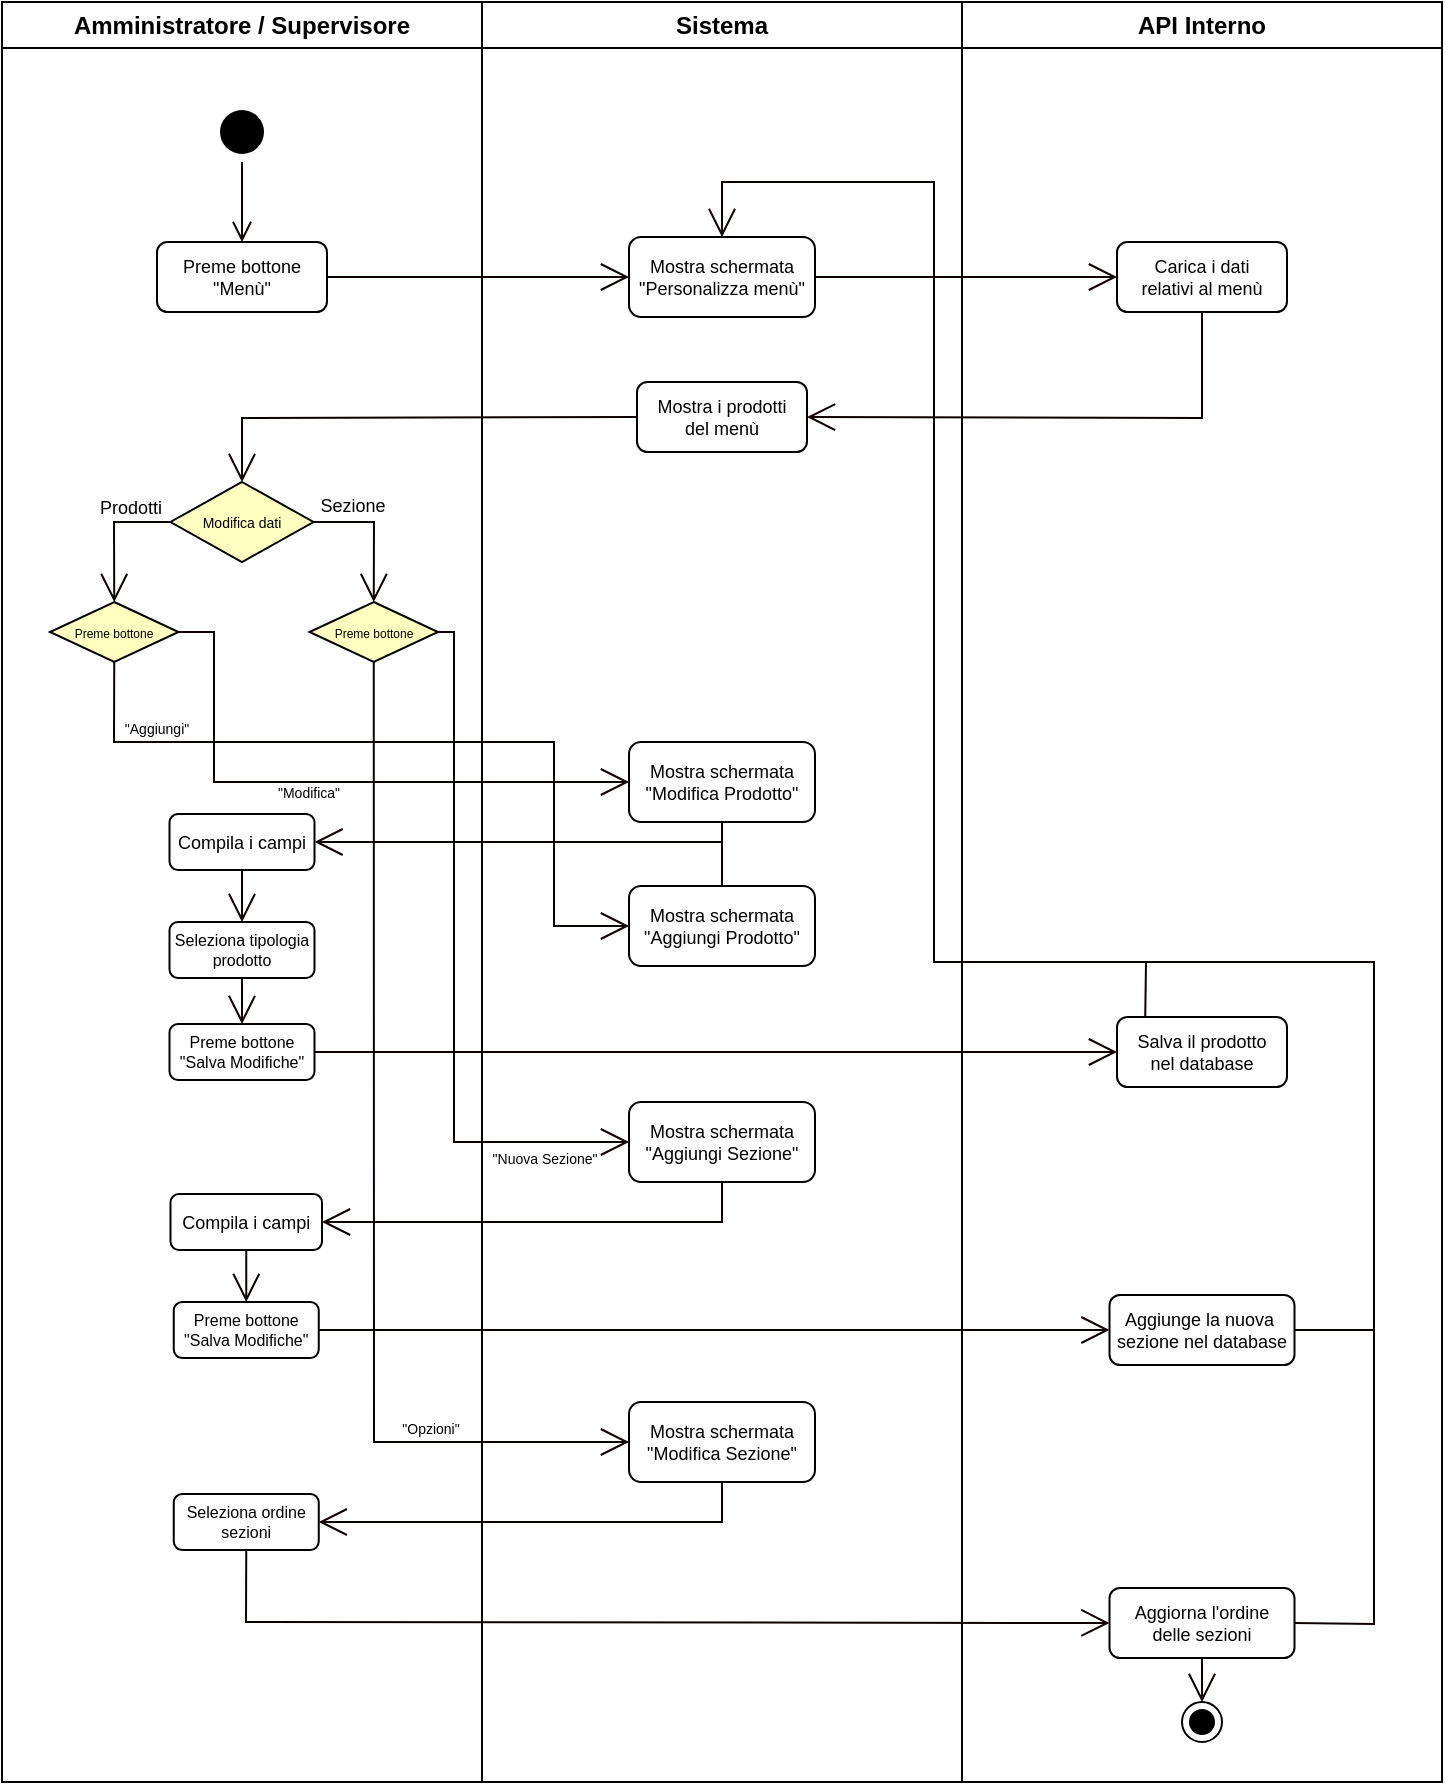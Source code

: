 <mxfile version="20.7.4" type="github">
  <diagram name="Page-1" id="e7e014a7-5840-1c2e-5031-d8a46d1fe8dd">
    <mxGraphModel dx="1912" dy="1061" grid="1" gridSize="10" guides="1" tooltips="1" connect="1" arrows="1" fold="1" page="1" pageScale="1" pageWidth="827" pageHeight="1169" background="none" math="0" shadow="0">
      <root>
        <mxCell id="0" />
        <mxCell id="1" parent="0" />
        <mxCell id="6qpoJkRBcuYPGIH2fanp-130" value="Amministratore / Supervisore" style="swimlane;whiteSpace=wrap;startSize=23;" vertex="1" parent="1">
          <mxGeometry x="54" y="140" width="240" height="890" as="geometry" />
        </mxCell>
        <mxCell id="6qpoJkRBcuYPGIH2fanp-131" value="" style="ellipse;html=1;shape=startState;fillColor=#000000;strokeColor=none;" vertex="1" parent="6qpoJkRBcuYPGIH2fanp-130">
          <mxGeometry x="105" y="50" width="30" height="30" as="geometry" />
        </mxCell>
        <mxCell id="6qpoJkRBcuYPGIH2fanp-132" value="" style="edgeStyle=orthogonalEdgeStyle;html=1;verticalAlign=bottom;endArrow=open;endSize=8;strokeColor=#0c0000;rounded=0;entryX=0.5;entryY=0;entryDx=0;entryDy=0;" edge="1" parent="6qpoJkRBcuYPGIH2fanp-130" source="6qpoJkRBcuYPGIH2fanp-131" target="6qpoJkRBcuYPGIH2fanp-133">
          <mxGeometry relative="1" as="geometry">
            <mxPoint x="120" y="120" as="targetPoint" />
          </mxGeometry>
        </mxCell>
        <mxCell id="6qpoJkRBcuYPGIH2fanp-133" value="Preme bottone &#xa;&quot;Menù&quot;" style="strokeColor=#000000;fontSize=9;rounded=1;" vertex="1" parent="6qpoJkRBcuYPGIH2fanp-130">
          <mxGeometry x="77.5" y="120" width="85" height="35" as="geometry" />
        </mxCell>
        <mxCell id="6qpoJkRBcuYPGIH2fanp-134" value="&lt;p style=&quot;line-height: 120%;&quot;&gt;&lt;span style=&quot;font-size: 7px;&quot;&gt;Modifica dati&lt;/span&gt;&lt;/p&gt;" style="rhombus;whiteSpace=wrap;html=1;fillColor=#ffffc0;strokeColor=#000000;" vertex="1" parent="6qpoJkRBcuYPGIH2fanp-130">
          <mxGeometry x="84.25" y="240" width="71.5" height="40" as="geometry" />
        </mxCell>
        <mxCell id="6qpoJkRBcuYPGIH2fanp-135" value="" style="endArrow=open;endFill=1;endSize=12;html=1;rounded=0;strokeColor=#0c0000;fontSize=9;exitX=0;exitY=0.5;exitDx=0;exitDy=0;entryX=0.5;entryY=0;entryDx=0;entryDy=0;" edge="1" parent="6qpoJkRBcuYPGIH2fanp-130" source="6qpoJkRBcuYPGIH2fanp-134" target="6qpoJkRBcuYPGIH2fanp-137">
          <mxGeometry width="160" relative="1" as="geometry">
            <mxPoint x="76" y="260" as="sourcePoint" />
            <mxPoint x="56" y="300" as="targetPoint" />
            <Array as="points">
              <mxPoint x="56" y="260" />
            </Array>
          </mxGeometry>
        </mxCell>
        <mxCell id="6qpoJkRBcuYPGIH2fanp-136" value="Prodotti" style="edgeLabel;html=1;align=center;verticalAlign=middle;resizable=0;points=[];fontSize=9;labelBackgroundColor=none;" vertex="1" connectable="0" parent="6qpoJkRBcuYPGIH2fanp-135">
          <mxGeometry x="-0.248" y="-1" relative="1" as="geometry">
            <mxPoint x="5" y="-6" as="offset" />
          </mxGeometry>
        </mxCell>
        <mxCell id="6qpoJkRBcuYPGIH2fanp-137" value="&lt;p style=&quot;line-height: 120%;&quot;&gt;&lt;font style=&quot;font-size: 6px;&quot;&gt;Preme bottone&lt;/font&gt;&lt;/p&gt;" style="rhombus;whiteSpace=wrap;html=1;fillColor=#ffffc0;strokeColor=#000000;" vertex="1" parent="6qpoJkRBcuYPGIH2fanp-130">
          <mxGeometry x="24" y="300" width="64.25" height="30" as="geometry" />
        </mxCell>
        <mxCell id="6qpoJkRBcuYPGIH2fanp-138" value="&lt;p style=&quot;line-height: 120%;&quot;&gt;&lt;font style=&quot;font-size: 6px;&quot;&gt;Preme bottone&lt;/font&gt;&lt;/p&gt;" style="rhombus;whiteSpace=wrap;html=1;fillColor=#ffffc0;strokeColor=#000000;" vertex="1" parent="6qpoJkRBcuYPGIH2fanp-130">
          <mxGeometry x="153.75" y="300" width="64.25" height="30" as="geometry" />
        </mxCell>
        <mxCell id="6qpoJkRBcuYPGIH2fanp-139" value="" style="endArrow=open;endFill=1;endSize=12;html=1;rounded=0;strokeColor=#0c0000;exitX=1;exitY=0.5;exitDx=0;exitDy=0;entryX=0.5;entryY=0;entryDx=0;entryDy=0;" edge="1" parent="6qpoJkRBcuYPGIH2fanp-130" source="6qpoJkRBcuYPGIH2fanp-134" target="6qpoJkRBcuYPGIH2fanp-138">
          <mxGeometry width="160" relative="1" as="geometry">
            <mxPoint x="176" y="260" as="sourcePoint" />
            <mxPoint x="186" y="300" as="targetPoint" />
            <Array as="points">
              <mxPoint x="186" y="260" />
            </Array>
          </mxGeometry>
        </mxCell>
        <mxCell id="6qpoJkRBcuYPGIH2fanp-140" value="&lt;font style=&quot;font-size: 9px;&quot;&gt;Sezione&lt;/font&gt;" style="edgeLabel;html=1;align=center;verticalAlign=middle;resizable=0;points=[];labelBackgroundColor=none;" vertex="1" connectable="0" parent="6qpoJkRBcuYPGIH2fanp-139">
          <mxGeometry x="-0.261" y="-1" relative="1" as="geometry">
            <mxPoint x="-7" y="-10" as="offset" />
          </mxGeometry>
        </mxCell>
        <mxCell id="6qpoJkRBcuYPGIH2fanp-141" value="Compila i campi" style="strokeColor=#000000;fontSize=9;rounded=1;" vertex="1" parent="6qpoJkRBcuYPGIH2fanp-130">
          <mxGeometry x="83.75" y="406" width="72.5" height="28" as="geometry" />
        </mxCell>
        <mxCell id="6qpoJkRBcuYPGIH2fanp-142" value="Seleziona tipologia&#xa;prodotto" style="strokeColor=#000000;fontSize=8;rounded=1;" vertex="1" parent="6qpoJkRBcuYPGIH2fanp-130">
          <mxGeometry x="83.75" y="460" width="72.5" height="28" as="geometry" />
        </mxCell>
        <mxCell id="6qpoJkRBcuYPGIH2fanp-143" value="" style="endArrow=open;endFill=1;endSize=12;html=1;rounded=0;strokeColor=#0c0000;fontSize=7;exitX=0.5;exitY=1;exitDx=0;exitDy=0;entryX=0.5;entryY=0;entryDx=0;entryDy=0;" edge="1" parent="6qpoJkRBcuYPGIH2fanp-130" source="6qpoJkRBcuYPGIH2fanp-141" target="6qpoJkRBcuYPGIH2fanp-142">
          <mxGeometry width="160" relative="1" as="geometry">
            <mxPoint x="119.71" y="460" as="sourcePoint" />
            <mxPoint x="120" y="450" as="targetPoint" />
          </mxGeometry>
        </mxCell>
        <mxCell id="6qpoJkRBcuYPGIH2fanp-144" value="Preme bottone&#xa;&quot;Salva Modifiche&quot;" style="strokeColor=#000000;fontSize=8;rounded=1;" vertex="1" parent="6qpoJkRBcuYPGIH2fanp-130">
          <mxGeometry x="83.75" y="511" width="72.5" height="28" as="geometry" />
        </mxCell>
        <mxCell id="6qpoJkRBcuYPGIH2fanp-145" value="" style="endArrow=open;endFill=1;endSize=12;html=1;rounded=0;strokeColor=#0c0000;fontSize=7;exitX=0.5;exitY=1;exitDx=0;exitDy=0;entryX=0.5;entryY=0;entryDx=0;entryDy=0;" edge="1" parent="6qpoJkRBcuYPGIH2fanp-130" source="6qpoJkRBcuYPGIH2fanp-142" target="6qpoJkRBcuYPGIH2fanp-144">
          <mxGeometry width="160" relative="1" as="geometry">
            <mxPoint x="119.71" y="500" as="sourcePoint" />
            <mxPoint x="120" y="500" as="targetPoint" />
          </mxGeometry>
        </mxCell>
        <mxCell id="6qpoJkRBcuYPGIH2fanp-146" value="Compila i campi" style="strokeColor=#000000;fontSize=9;rounded=1;" vertex="1" parent="6qpoJkRBcuYPGIH2fanp-130">
          <mxGeometry x="84.25" y="596" width="75.75" height="28" as="geometry" />
        </mxCell>
        <mxCell id="6qpoJkRBcuYPGIH2fanp-147" value="Preme bottone&#xa;&quot;Salva Modifiche&quot;" style="strokeColor=#000000;fontSize=8;rounded=1;" vertex="1" parent="6qpoJkRBcuYPGIH2fanp-130">
          <mxGeometry x="85.88" y="650" width="72.5" height="28" as="geometry" />
        </mxCell>
        <mxCell id="6qpoJkRBcuYPGIH2fanp-148" value="" style="endArrow=open;endFill=1;endSize=12;html=1;rounded=0;strokeColor=#0c0000;fontSize=7;exitX=0.5;exitY=1;exitDx=0;exitDy=0;entryX=0.5;entryY=0;entryDx=0;entryDy=0;" edge="1" parent="6qpoJkRBcuYPGIH2fanp-130" source="6qpoJkRBcuYPGIH2fanp-146" target="6qpoJkRBcuYPGIH2fanp-147">
          <mxGeometry x="1" y="-109" width="160" relative="1" as="geometry">
            <mxPoint x="119.71" y="634" as="sourcePoint" />
            <mxPoint x="119.71" y="678" as="targetPoint" />
            <mxPoint x="105" y="109" as="offset" />
          </mxGeometry>
        </mxCell>
        <mxCell id="6qpoJkRBcuYPGIH2fanp-149" value="Seleziona ordine&#xa;sezioni" style="strokeColor=#000000;fontSize=8;rounded=1;" vertex="1" parent="6qpoJkRBcuYPGIH2fanp-130">
          <mxGeometry x="85.88" y="746" width="72.5" height="28" as="geometry" />
        </mxCell>
        <mxCell id="6qpoJkRBcuYPGIH2fanp-150" value="Sistema" style="swimlane;whiteSpace=wrap" vertex="1" parent="1">
          <mxGeometry x="294" y="140" width="240" height="890" as="geometry" />
        </mxCell>
        <mxCell id="6qpoJkRBcuYPGIH2fanp-151" value="Mostra schermata&#xa;&quot;Personalizza menù&quot;" style="strokeColor=#000000;fontSize=9;rounded=1;" vertex="1" parent="6qpoJkRBcuYPGIH2fanp-150">
          <mxGeometry x="73.5" y="117.5" width="93" height="40" as="geometry" />
        </mxCell>
        <mxCell id="6qpoJkRBcuYPGIH2fanp-152" value="Mostra i prodotti&#xa;del menù" style="strokeColor=#000000;fontSize=9;rounded=1;" vertex="1" parent="6qpoJkRBcuYPGIH2fanp-150">
          <mxGeometry x="77.5" y="190" width="85" height="35" as="geometry" />
        </mxCell>
        <mxCell id="6qpoJkRBcuYPGIH2fanp-153" value="Mostra schermata&#xa;&quot;Aggiungi Prodotto&quot;" style="strokeColor=#000000;fontSize=9;rounded=1;" vertex="1" parent="6qpoJkRBcuYPGIH2fanp-150">
          <mxGeometry x="73.5" y="442" width="93" height="40" as="geometry" />
        </mxCell>
        <mxCell id="6qpoJkRBcuYPGIH2fanp-154" value="Mostra schermata&#xa;&quot;Modifica Prodotto&quot;" style="strokeColor=#000000;fontSize=9;rounded=1;" vertex="1" parent="6qpoJkRBcuYPGIH2fanp-150">
          <mxGeometry x="73.5" y="370" width="93" height="40" as="geometry" />
        </mxCell>
        <mxCell id="6qpoJkRBcuYPGIH2fanp-155" value="Mostra schermata&#xa;&quot;Aggiungi Sezione&quot;" style="strokeColor=#000000;fontSize=9;rounded=1;" vertex="1" parent="6qpoJkRBcuYPGIH2fanp-150">
          <mxGeometry x="73.5" y="550" width="93" height="40" as="geometry" />
        </mxCell>
        <mxCell id="6qpoJkRBcuYPGIH2fanp-156" value="" style="endArrow=open;endFill=1;endSize=12;html=1;rounded=0;strokeColor=#0c0000;fontSize=7;exitX=0.5;exitY=1;exitDx=0;exitDy=0;entryX=1;entryY=0.5;entryDx=0;entryDy=0;" edge="1" parent="6qpoJkRBcuYPGIH2fanp-150" target="6qpoJkRBcuYPGIH2fanp-146">
          <mxGeometry width="160" relative="1" as="geometry">
            <mxPoint x="120" y="590" as="sourcePoint" />
            <mxPoint x="-74" y="610" as="targetPoint" />
            <Array as="points">
              <mxPoint x="120" y="610" />
            </Array>
          </mxGeometry>
        </mxCell>
        <mxCell id="6qpoJkRBcuYPGIH2fanp-157" value="Mostra schermata&#xa;&quot;Modifica Sezione&quot;" style="strokeColor=#000000;fontSize=9;rounded=1;" vertex="1" parent="6qpoJkRBcuYPGIH2fanp-150">
          <mxGeometry x="73.5" y="700" width="93" height="40" as="geometry" />
        </mxCell>
        <mxCell id="6qpoJkRBcuYPGIH2fanp-158" value="API Interno" style="swimlane;whiteSpace=wrap" vertex="1" parent="1">
          <mxGeometry x="534" y="140" width="240" height="890" as="geometry" />
        </mxCell>
        <mxCell id="6qpoJkRBcuYPGIH2fanp-159" value="Carica i dati&#xa;relativi al menù" style="strokeColor=#000000;fontSize=9;rounded=1;" vertex="1" parent="6qpoJkRBcuYPGIH2fanp-158">
          <mxGeometry x="77.5" y="120" width="85" height="35" as="geometry" />
        </mxCell>
        <mxCell id="6qpoJkRBcuYPGIH2fanp-160" value="Salva il prodotto &#xa;nel database" style="strokeColor=#000000;fontSize=9;rounded=1;" vertex="1" parent="6qpoJkRBcuYPGIH2fanp-158">
          <mxGeometry x="77.5" y="507.5" width="85" height="35" as="geometry" />
        </mxCell>
        <mxCell id="6qpoJkRBcuYPGIH2fanp-161" value="Aggiunge la nuova &#xa;sezione nel database" style="strokeColor=#000000;fontSize=9;rounded=1;" vertex="1" parent="6qpoJkRBcuYPGIH2fanp-158">
          <mxGeometry x="73.75" y="646.5" width="92.5" height="35" as="geometry" />
        </mxCell>
        <mxCell id="6qpoJkRBcuYPGIH2fanp-162" value="" style="endArrow=none;html=1;rounded=0;strokeColor=#0c0000;fontSize=7;exitX=1;exitY=0.5;exitDx=0;exitDy=0;" edge="1" parent="6qpoJkRBcuYPGIH2fanp-158" source="6qpoJkRBcuYPGIH2fanp-161">
          <mxGeometry width="50" height="50" relative="1" as="geometry">
            <mxPoint x="176" y="670" as="sourcePoint" />
            <mxPoint x="86" y="480" as="targetPoint" />
            <Array as="points">
              <mxPoint x="206" y="664" />
              <mxPoint x="206" y="480" />
            </Array>
          </mxGeometry>
        </mxCell>
        <mxCell id="6qpoJkRBcuYPGIH2fanp-163" value="Aggiorna l&#39;ordine&#xa;delle sezioni" style="strokeColor=#000000;fontSize=9;rounded=1;" vertex="1" parent="6qpoJkRBcuYPGIH2fanp-158">
          <mxGeometry x="73.75" y="793" width="92.5" height="35" as="geometry" />
        </mxCell>
        <mxCell id="6qpoJkRBcuYPGIH2fanp-164" value="" style="endArrow=none;html=1;rounded=0;strokeColor=#0c0000;fontSize=7;exitX=1;exitY=0.5;exitDx=0;exitDy=0;" edge="1" parent="6qpoJkRBcuYPGIH2fanp-158" source="6qpoJkRBcuYPGIH2fanp-163">
          <mxGeometry width="50" height="50" relative="1" as="geometry">
            <mxPoint x="176" y="793" as="sourcePoint" />
            <mxPoint x="206" y="660" as="targetPoint" />
            <Array as="points">
              <mxPoint x="206" y="811" />
            </Array>
          </mxGeometry>
        </mxCell>
        <mxCell id="6qpoJkRBcuYPGIH2fanp-165" value="" style="ellipse;html=1;shape=endState;fillColor=#000000;strokeColor=default;rounded=1;labelBackgroundColor=none;fontSize=7;" vertex="1" parent="6qpoJkRBcuYPGIH2fanp-158">
          <mxGeometry x="110" y="850" width="20" height="20" as="geometry" />
        </mxCell>
        <mxCell id="6qpoJkRBcuYPGIH2fanp-166" value="" style="endArrow=open;endFill=1;endSize=12;html=1;rounded=0;strokeColor=#0c0000;fontSize=7;exitX=0.5;exitY=1;exitDx=0;exitDy=0;entryX=0.5;entryY=0;entryDx=0;entryDy=0;" edge="1" parent="6qpoJkRBcuYPGIH2fanp-158" source="6qpoJkRBcuYPGIH2fanp-163" target="6qpoJkRBcuYPGIH2fanp-165">
          <mxGeometry width="160" relative="1" as="geometry">
            <mxPoint x="-184" y="910" as="sourcePoint" />
            <mxPoint x="-24" y="910" as="targetPoint" />
          </mxGeometry>
        </mxCell>
        <mxCell id="6qpoJkRBcuYPGIH2fanp-167" value="" style="endArrow=open;endFill=1;endSize=12;html=1;rounded=0;strokeColor=#0c0000;exitX=1;exitY=0.5;exitDx=0;exitDy=0;entryX=0;entryY=0.5;entryDx=0;entryDy=0;" edge="1" parent="1" source="6qpoJkRBcuYPGIH2fanp-133" target="6qpoJkRBcuYPGIH2fanp-151">
          <mxGeometry width="160" relative="1" as="geometry">
            <mxPoint x="260" y="277.16" as="sourcePoint" />
            <mxPoint x="350" y="280" as="targetPoint" />
          </mxGeometry>
        </mxCell>
        <mxCell id="6qpoJkRBcuYPGIH2fanp-168" value="" style="endArrow=open;endFill=1;endSize=12;html=1;rounded=0;strokeColor=#0c0000;exitX=1;exitY=0.5;exitDx=0;exitDy=0;entryX=0;entryY=0.5;entryDx=0;entryDy=0;" edge="1" parent="1" source="6qpoJkRBcuYPGIH2fanp-151" target="6qpoJkRBcuYPGIH2fanp-159">
          <mxGeometry width="160" relative="1" as="geometry">
            <mxPoint x="480" y="277.16" as="sourcePoint" />
            <mxPoint x="590" y="277.16" as="targetPoint" />
          </mxGeometry>
        </mxCell>
        <mxCell id="6qpoJkRBcuYPGIH2fanp-169" value="" style="endArrow=open;endFill=1;endSize=12;html=1;rounded=0;strokeColor=#0c0000;exitX=0.5;exitY=1;exitDx=0;exitDy=0;entryX=1;entryY=0.5;entryDx=0;entryDy=0;" edge="1" parent="1" source="6qpoJkRBcuYPGIH2fanp-159" target="6qpoJkRBcuYPGIH2fanp-152">
          <mxGeometry width="160" relative="1" as="geometry">
            <mxPoint x="611.5" y="390" as="sourcePoint" />
            <mxPoint x="580" y="370" as="targetPoint" />
            <Array as="points">
              <mxPoint x="654" y="348" />
            </Array>
          </mxGeometry>
        </mxCell>
        <mxCell id="6qpoJkRBcuYPGIH2fanp-170" value="" style="endArrow=open;endFill=1;endSize=12;html=1;rounded=0;strokeColor=#0c0000;exitX=0;exitY=0.5;exitDx=0;exitDy=0;entryX=0.5;entryY=0;entryDx=0;entryDy=0;" edge="1" parent="1" source="6qpoJkRBcuYPGIH2fanp-152" target="6qpoJkRBcuYPGIH2fanp-134">
          <mxGeometry width="160" relative="1" as="geometry">
            <mxPoint x="340" y="350" as="sourcePoint" />
            <mxPoint x="174" y="370" as="targetPoint" />
            <Array as="points">
              <mxPoint x="174" y="348" />
            </Array>
          </mxGeometry>
        </mxCell>
        <mxCell id="6qpoJkRBcuYPGIH2fanp-171" value="" style="endArrow=open;endFill=1;endSize=12;html=1;rounded=0;strokeColor=#0c0000;fontSize=6;exitX=1;exitY=0.5;exitDx=0;exitDy=0;entryX=0;entryY=0.5;entryDx=0;entryDy=0;" edge="1" parent="1" target="6qpoJkRBcuYPGIH2fanp-154">
          <mxGeometry width="160" relative="1" as="geometry">
            <mxPoint x="142.25" y="455" as="sourcePoint" />
            <mxPoint x="367.5" y="527" as="targetPoint" />
            <Array as="points">
              <mxPoint x="160" y="455" />
              <mxPoint x="160" y="530" />
            </Array>
          </mxGeometry>
        </mxCell>
        <mxCell id="6qpoJkRBcuYPGIH2fanp-172" value="&lt;font style=&quot;font-size: 7px;&quot;&gt;&quot;Modifica&quot;&lt;/font&gt;" style="edgeLabel;html=1;align=center;verticalAlign=middle;resizable=0;points=[];fontSize=6;labelBackgroundColor=none;" vertex="1" connectable="0" parent="6qpoJkRBcuYPGIH2fanp-171">
          <mxGeometry x="-0.017" relative="1" as="geometry">
            <mxPoint x="-8" y="6" as="offset" />
          </mxGeometry>
        </mxCell>
        <mxCell id="6qpoJkRBcuYPGIH2fanp-173" value="" style="endArrow=open;endFill=1;endSize=12;html=1;rounded=0;strokeColor=#0c0000;fontSize=6;exitX=0.5;exitY=1;exitDx=0;exitDy=0;entryX=0;entryY=0.5;entryDx=0;entryDy=0;" edge="1" parent="1" source="6qpoJkRBcuYPGIH2fanp-137" target="6qpoJkRBcuYPGIH2fanp-153">
          <mxGeometry width="160" relative="1" as="geometry">
            <mxPoint x="110" y="490" as="sourcePoint" />
            <mxPoint x="360" y="590" as="targetPoint" />
            <Array as="points">
              <mxPoint x="110" y="510" />
              <mxPoint x="330" y="510" />
              <mxPoint x="330" y="602" />
            </Array>
          </mxGeometry>
        </mxCell>
        <mxCell id="6qpoJkRBcuYPGIH2fanp-174" value="&lt;font style=&quot;font-size: 7px;&quot;&gt;&quot;Aggiungi&quot;&lt;/font&gt;" style="edgeLabel;html=1;align=center;verticalAlign=middle;resizable=0;points=[];fontSize=6;labelBackgroundColor=none;" vertex="1" connectable="0" parent="6qpoJkRBcuYPGIH2fanp-173">
          <mxGeometry x="-0.507" y="2" relative="1" as="geometry">
            <mxPoint x="-35" y="-4" as="offset" />
          </mxGeometry>
        </mxCell>
        <mxCell id="6qpoJkRBcuYPGIH2fanp-175" value="" style="endArrow=open;endFill=1;endSize=12;html=1;rounded=0;strokeColor=#0c0000;fontSize=7;entryX=1;entryY=0.5;entryDx=0;entryDy=0;exitX=0.5;exitY=0;exitDx=0;exitDy=0;" edge="1" parent="1" source="6qpoJkRBcuYPGIH2fanp-153" target="6qpoJkRBcuYPGIH2fanp-141">
          <mxGeometry width="160" relative="1" as="geometry">
            <mxPoint x="414" y="540" as="sourcePoint" />
            <mxPoint x="220.5" y="560" as="targetPoint" />
            <Array as="points">
              <mxPoint x="414" y="560" />
            </Array>
          </mxGeometry>
        </mxCell>
        <mxCell id="6qpoJkRBcuYPGIH2fanp-176" value="" style="endArrow=open;endFill=1;endSize=12;html=1;rounded=0;strokeColor=#0c0000;fontSize=8;exitX=1;exitY=0.5;exitDx=0;exitDy=0;entryX=0;entryY=0.5;entryDx=0;entryDy=0;" edge="1" parent="1" source="6qpoJkRBcuYPGIH2fanp-144" target="6qpoJkRBcuYPGIH2fanp-160">
          <mxGeometry width="160" relative="1" as="geometry">
            <mxPoint x="230" y="670" as="sourcePoint" />
            <mxPoint x="600" y="665" as="targetPoint" />
          </mxGeometry>
        </mxCell>
        <mxCell id="6qpoJkRBcuYPGIH2fanp-177" value="" style="endArrow=open;endFill=1;endSize=12;html=1;rounded=0;strokeColor=#0c0000;fontSize=8;exitX=0.166;exitY=0.01;exitDx=0;exitDy=0;exitPerimeter=0;entryX=0.5;entryY=0;entryDx=0;entryDy=0;" edge="1" parent="1" source="6qpoJkRBcuYPGIH2fanp-160" target="6qpoJkRBcuYPGIH2fanp-151">
          <mxGeometry width="160" relative="1" as="geometry">
            <mxPoint x="611.5" y="595" as="sourcePoint" />
            <mxPoint x="420" y="230" as="targetPoint" />
            <Array as="points">
              <mxPoint x="626" y="620" />
              <mxPoint x="520" y="620" />
              <mxPoint x="520" y="230" />
              <mxPoint x="414" y="230" />
            </Array>
          </mxGeometry>
        </mxCell>
        <mxCell id="6qpoJkRBcuYPGIH2fanp-178" value="" style="endArrow=none;html=1;rounded=0;strokeColor=#0c0000;fontSize=7;entryX=0.5;entryY=1;entryDx=0;entryDy=0;" edge="1" parent="1" target="6qpoJkRBcuYPGIH2fanp-154">
          <mxGeometry width="50" height="50" relative="1" as="geometry">
            <mxPoint x="414" y="560" as="sourcePoint" />
            <mxPoint x="460" y="590" as="targetPoint" />
          </mxGeometry>
        </mxCell>
        <mxCell id="6qpoJkRBcuYPGIH2fanp-179" value="" style="endArrow=open;endFill=1;endSize=12;html=1;rounded=0;strokeColor=#0c0000;fontSize=6;exitX=1;exitY=0.5;exitDx=0;exitDy=0;entryX=0;entryY=0.5;entryDx=0;entryDy=0;" edge="1" parent="1" source="6qpoJkRBcuYPGIH2fanp-138" target="6qpoJkRBcuYPGIH2fanp-155">
          <mxGeometry x="-0.5" width="160" relative="1" as="geometry">
            <mxPoint x="280" y="450" as="sourcePoint" />
            <mxPoint x="360" y="740" as="targetPoint" />
            <Array as="points">
              <mxPoint x="280" y="455" />
              <mxPoint x="280" y="710" />
            </Array>
            <mxPoint as="offset" />
          </mxGeometry>
        </mxCell>
        <mxCell id="6qpoJkRBcuYPGIH2fanp-180" value="&lt;font style=&quot;font-size: 7px;&quot;&gt;&quot;Nuova Sezione&quot;&lt;/font&gt;" style="edgeLabel;html=1;align=center;verticalAlign=middle;resizable=0;points=[];fontSize=6;labelBackgroundColor=none;" vertex="1" connectable="0" parent="6qpoJkRBcuYPGIH2fanp-179">
          <mxGeometry x="-0.049" relative="1" as="geometry">
            <mxPoint x="45" y="105" as="offset" />
          </mxGeometry>
        </mxCell>
        <mxCell id="6qpoJkRBcuYPGIH2fanp-181" value="" style="endArrow=open;endFill=1;endSize=12;html=1;rounded=0;strokeColor=#0c0000;fontSize=7;exitX=1;exitY=0.5;exitDx=0;exitDy=0;entryX=0;entryY=0.5;entryDx=0;entryDy=0;" edge="1" parent="1" source="6qpoJkRBcuYPGIH2fanp-147" target="6qpoJkRBcuYPGIH2fanp-161">
          <mxGeometry width="160" relative="1" as="geometry">
            <mxPoint x="254" y="810" as="sourcePoint" />
            <mxPoint x="600" y="804" as="targetPoint" />
          </mxGeometry>
        </mxCell>
        <mxCell id="6qpoJkRBcuYPGIH2fanp-182" value="" style="endArrow=open;endFill=1;endSize=12;html=1;rounded=0;strokeColor=#0c0000;fontSize=6;exitX=0.5;exitY=1;exitDx=0;exitDy=0;entryX=0;entryY=0.5;entryDx=0;entryDy=0;" edge="1" parent="1" source="6qpoJkRBcuYPGIH2fanp-138" target="6qpoJkRBcuYPGIH2fanp-157">
          <mxGeometry width="160" relative="1" as="geometry">
            <mxPoint x="138.25" y="550" as="sourcePoint" />
            <mxPoint x="360" y="860" as="targetPoint" />
            <Array as="points">
              <mxPoint x="240" y="860" />
            </Array>
          </mxGeometry>
        </mxCell>
        <mxCell id="6qpoJkRBcuYPGIH2fanp-183" value="&lt;font style=&quot;font-size: 7px;&quot;&gt;&quot;Opzioni&quot;&lt;/font&gt;" style="edgeLabel;html=1;align=center;verticalAlign=middle;resizable=0;points=[];fontSize=6;labelBackgroundColor=none;" vertex="1" connectable="0" parent="6qpoJkRBcuYPGIH2fanp-182">
          <mxGeometry x="-0.45" relative="1" as="geometry">
            <mxPoint x="28" y="241" as="offset" />
          </mxGeometry>
        </mxCell>
        <mxCell id="6qpoJkRBcuYPGIH2fanp-184" value="" style="endArrow=open;endFill=1;endSize=12;html=1;rounded=0;strokeColor=#0c0000;fontSize=7;exitX=0.5;exitY=1;exitDx=0;exitDy=0;entryX=1;entryY=0.5;entryDx=0;entryDy=0;" edge="1" parent="1" source="6qpoJkRBcuYPGIH2fanp-157" target="6qpoJkRBcuYPGIH2fanp-149">
          <mxGeometry width="160" relative="1" as="geometry">
            <mxPoint x="350" y="910" as="sourcePoint" />
            <mxPoint x="220" y="900" as="targetPoint" />
            <Array as="points">
              <mxPoint x="414" y="900" />
            </Array>
          </mxGeometry>
        </mxCell>
        <mxCell id="6qpoJkRBcuYPGIH2fanp-185" value="" style="endArrow=open;endFill=1;endSize=12;html=1;rounded=0;strokeColor=#0c0000;fontSize=7;exitX=0.5;exitY=1;exitDx=0;exitDy=0;entryX=0;entryY=0.5;entryDx=0;entryDy=0;" edge="1" parent="1" target="6qpoJkRBcuYPGIH2fanp-163">
          <mxGeometry width="160" relative="1" as="geometry">
            <mxPoint x="176.13" y="914" as="sourcePoint" />
            <mxPoint x="607.75" y="949.5" as="targetPoint" />
            <Array as="points">
              <mxPoint x="176" y="950" />
            </Array>
          </mxGeometry>
        </mxCell>
      </root>
    </mxGraphModel>
  </diagram>
</mxfile>
